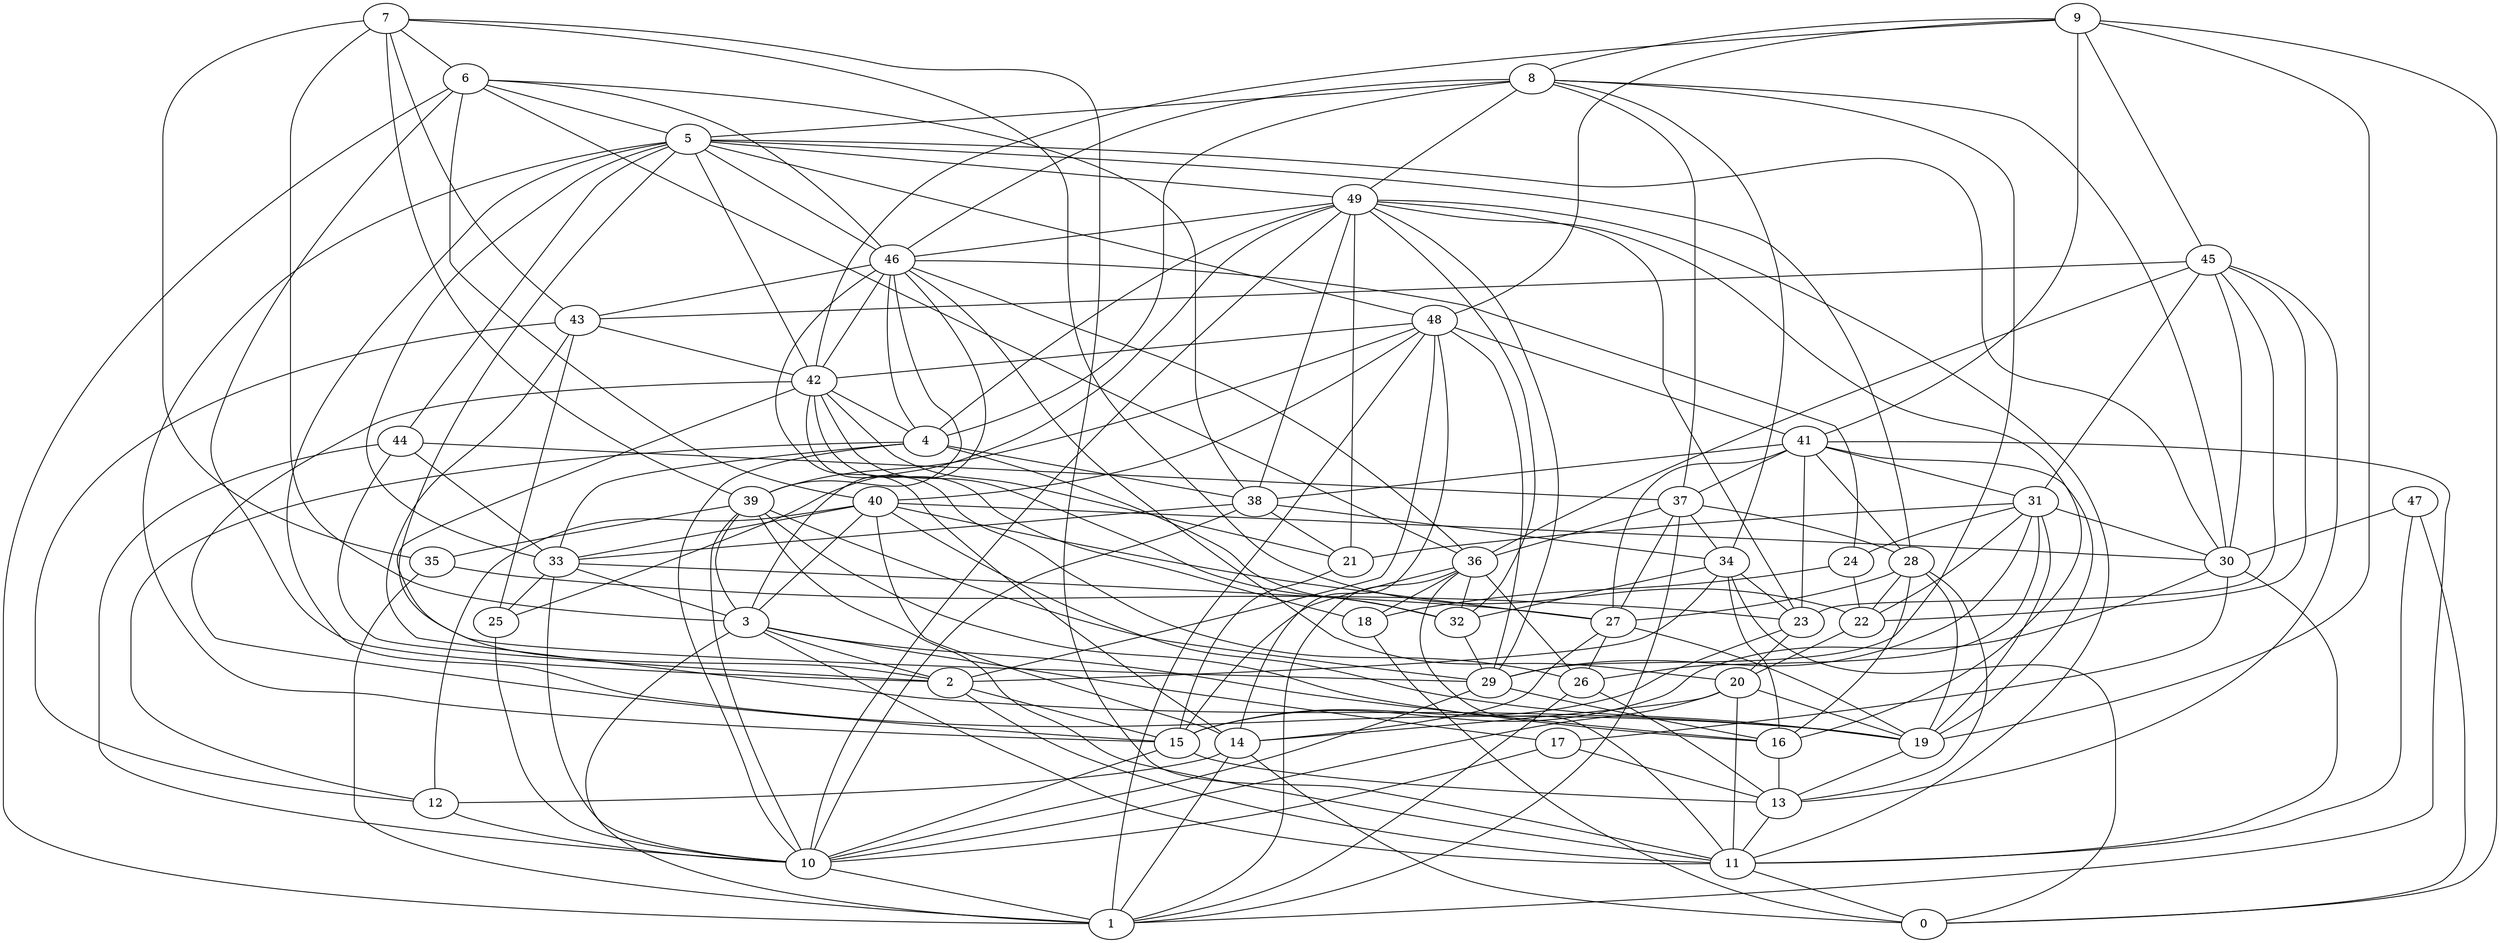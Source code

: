digraph GG_graph {

subgraph G_graph {
edge [color = black]
"38" -> "10" [dir = none]
"24" -> "22" [dir = none]
"34" -> "0" [dir = none]
"14" -> "12" [dir = none]
"8" -> "37" [dir = none]
"8" -> "30" [dir = none]
"20" -> "11" [dir = none]
"40" -> "14" [dir = none]
"43" -> "12" [dir = none]
"35" -> "23" [dir = none]
"35" -> "1" [dir = none]
"31" -> "29" [dir = none]
"28" -> "13" [dir = none]
"46" -> "36" [dir = none]
"7" -> "35" [dir = none]
"7" -> "43" [dir = none]
"7" -> "11" [dir = none]
"47" -> "0" [dir = none]
"47" -> "11" [dir = none]
"16" -> "13" [dir = none]
"5" -> "42" [dir = none]
"5" -> "33" [dir = none]
"5" -> "46" [dir = none]
"26" -> "13" [dir = none]
"6" -> "2" [dir = none]
"3" -> "17" [dir = none]
"3" -> "11" [dir = none]
"45" -> "31" [dir = none]
"45" -> "13" [dir = none]
"45" -> "22" [dir = none]
"45" -> "30" [dir = none]
"45" -> "36" [dir = none]
"15" -> "13" [dir = none]
"39" -> "16" [dir = none]
"48" -> "41" [dir = none]
"33" -> "27" [dir = none]
"33" -> "25" [dir = none]
"44" -> "2" [dir = none]
"44" -> "33" [dir = none]
"36" -> "18" [dir = none]
"36" -> "32" [dir = none]
"36" -> "11" [dir = none]
"9" -> "48" [dir = none]
"9" -> "19" [dir = none]
"9" -> "45" [dir = none]
"4" -> "10" [dir = none]
"4" -> "12" [dir = none]
"49" -> "32" [dir = none]
"42" -> "21" [dir = none]
"8" -> "34" [dir = none]
"5" -> "28" [dir = none]
"42" -> "15" [dir = none]
"31" -> "26" [dir = none]
"42" -> "18" [dir = none]
"34" -> "16" [dir = none]
"48" -> "14" [dir = none]
"20" -> "10" [dir = none]
"27" -> "14" [dir = none]
"6" -> "1" [dir = none]
"49" -> "10" [dir = none]
"4" -> "33" [dir = none]
"49" -> "38" [dir = none]
"7" -> "3" [dir = none]
"9" -> "42" [dir = none]
"14" -> "1" [dir = none]
"37" -> "28" [dir = none]
"6" -> "5" [dir = none]
"43" -> "25" [dir = none]
"48" -> "29" [dir = none]
"30" -> "15" [dir = none]
"6" -> "36" [dir = none]
"20" -> "19" [dir = none]
"42" -> "4" [dir = none]
"11" -> "0" [dir = none]
"49" -> "29" [dir = none]
"46" -> "14" [dir = none]
"46" -> "39" [dir = none]
"8" -> "29" [dir = none]
"14" -> "0" [dir = none]
"20" -> "14" [dir = none]
"22" -> "20" [dir = none]
"3" -> "16" [dir = none]
"34" -> "23" [dir = none]
"27" -> "26" [dir = none]
"46" -> "4" [dir = none]
"43" -> "19" [dir = none]
"9" -> "8" [dir = none]
"32" -> "29" [dir = none]
"17" -> "10" [dir = none]
"49" -> "46" [dir = none]
"28" -> "16" [dir = none]
"42" -> "26" [dir = none]
"8" -> "4" [dir = none]
"5" -> "29" [dir = none]
"38" -> "33" [dir = none]
"49" -> "25" [dir = none]
"5" -> "44" [dir = none]
"39" -> "29" [dir = none]
"41" -> "19" [dir = none]
"23" -> "15" [dir = none]
"7" -> "39" [dir = none]
"25" -> "10" [dir = none]
"41" -> "37" [dir = none]
"34" -> "32" [dir = none]
"41" -> "38" [dir = none]
"3" -> "2" [dir = none]
"12" -> "10" [dir = none]
"8" -> "5" [dir = none]
"7" -> "22" [dir = none]
"23" -> "20" [dir = none]
"37" -> "27" [dir = none]
"44" -> "37" [dir = none]
"7" -> "6" [dir = none]
"40" -> "30" [dir = none]
"46" -> "3" [dir = none]
"31" -> "22" [dir = none]
"5" -> "15" [dir = none]
"48" -> "1" [dir = none]
"42" -> "2" [dir = none]
"10" -> "1" [dir = none]
"41" -> "31" [dir = none]
"13" -> "11" [dir = none]
"40" -> "12" [dir = none]
"15" -> "10" [dir = none]
"44" -> "10" [dir = none]
"41" -> "23" [dir = none]
"29" -> "16" [dir = none]
"28" -> "19" [dir = none]
"49" -> "16" [dir = none]
"5" -> "30" [dir = none]
"34" -> "2" [dir = none]
"26" -> "1" [dir = none]
"3" -> "1" [dir = none]
"48" -> "39" [dir = none]
"28" -> "27" [dir = none]
"48" -> "40" [dir = none]
"38" -> "21" [dir = none]
"28" -> "22" [dir = none]
"43" -> "42" [dir = none]
"33" -> "3" [dir = none]
"5" -> "49" [dir = none]
"6" -> "46" [dir = none]
"31" -> "19" [dir = none]
"21" -> "15" [dir = none]
"30" -> "11" [dir = none]
"46" -> "43" [dir = none]
"31" -> "30" [dir = none]
"49" -> "11" [dir = none]
"2" -> "11" [dir = none]
"47" -> "30" [dir = none]
"9" -> "0" [dir = none]
"27" -> "19" [dir = none]
"49" -> "23" [dir = none]
"9" -> "41" [dir = none]
"31" -> "24" [dir = none]
"18" -> "0" [dir = none]
"41" -> "27" [dir = none]
"40" -> "3" [dir = none]
"42" -> "32" [dir = none]
"19" -> "13" [dir = none]
"40" -> "27" [dir = none]
"24" -> "18" [dir = none]
"36" -> "15" [dir = none]
"38" -> "34" [dir = none]
"17" -> "13" [dir = none]
"2" -> "15" [dir = none]
"36" -> "26" [dir = none]
"4" -> "38" [dir = none]
"39" -> "11" [dir = none]
"5" -> "19" [dir = none]
"40" -> "19" [dir = none]
"45" -> "23" [dir = none]
"37" -> "1" [dir = none]
"41" -> "1" [dir = none]
"46" -> "42" [dir = none]
"36" -> "1" [dir = none]
"40" -> "33" [dir = none]
"46" -> "24" [dir = none]
"39" -> "10" [dir = none]
"37" -> "34" [dir = none]
"5" -> "48" [dir = none]
"45" -> "43" [dir = none]
"4" -> "32" [dir = none]
"49" -> "4" [dir = none]
"39" -> "3" [dir = none]
"6" -> "38" [dir = none]
"46" -> "20" [dir = none]
"39" -> "35" [dir = none]
"8" -> "49" [dir = none]
"48" -> "42" [dir = none]
"48" -> "2" [dir = none]
"6" -> "40" [dir = none]
"49" -> "21" [dir = none]
"8" -> "46" [dir = none]
"37" -> "36" [dir = none]
"31" -> "21" [dir = none]
"33" -> "10" [dir = none]
"41" -> "28" [dir = none]
"30" -> "17" [dir = none]
"29" -> "10" [dir = none]
}

}
